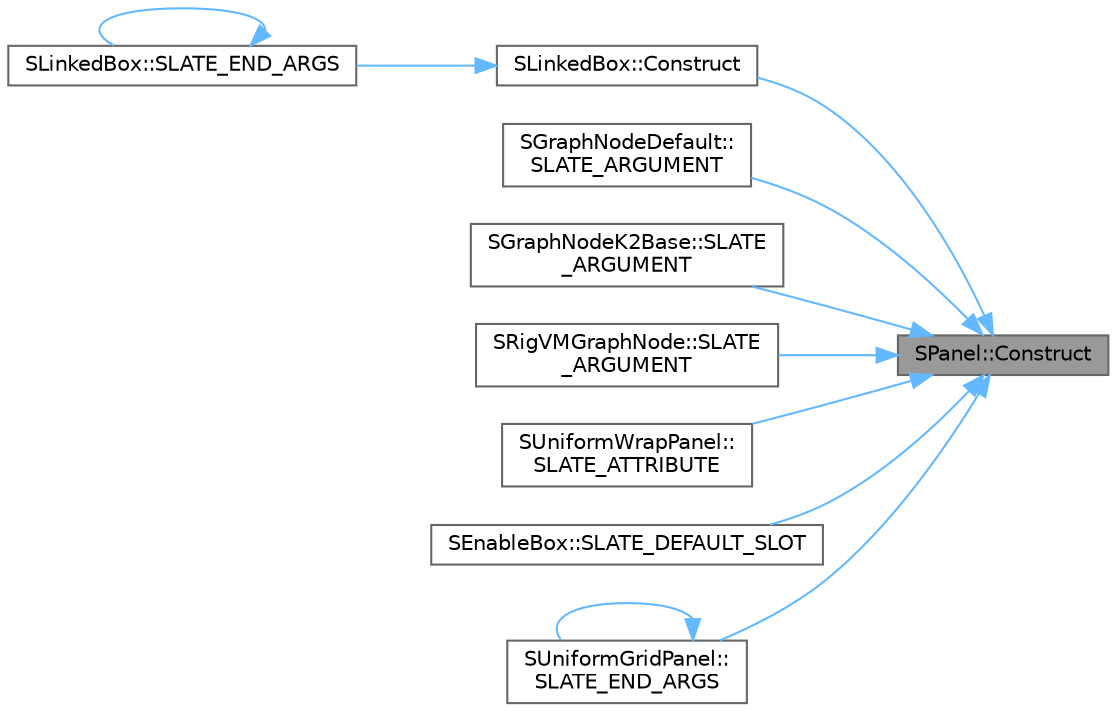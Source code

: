 digraph "SPanel::Construct"
{
 // INTERACTIVE_SVG=YES
 // LATEX_PDF_SIZE
  bgcolor="transparent";
  edge [fontname=Helvetica,fontsize=10,labelfontname=Helvetica,labelfontsize=10];
  node [fontname=Helvetica,fontsize=10,shape=box,height=0.2,width=0.4];
  rankdir="RL";
  Node1 [id="Node000001",label="SPanel::Construct",height=0.2,width=0.4,color="gray40", fillcolor="grey60", style="filled", fontcolor="black",tooltip="Most panels do not create widgets as part of their implementation, so they do not need to implement a..."];
  Node1 -> Node2 [id="edge1_Node000001_Node000002",dir="back",color="steelblue1",style="solid",tooltip=" "];
  Node2 [id="Node000002",label="SLinkedBox::Construct",height=0.2,width=0.4,color="grey40", fillcolor="white", style="filled",URL="$d4/d60/classSLinkedBox.html#a34e10d1a19069ad5b37eeacf82fb7346",tooltip="Most panels do not create widgets as part of their implementation, so they do not need to implement a..."];
  Node2 -> Node3 [id="edge2_Node000002_Node000003",dir="back",color="steelblue1",style="solid",tooltip=" "];
  Node3 [id="Node000003",label="SLinkedBox::SLATE_END_ARGS",height=0.2,width=0.4,color="grey40", fillcolor="white", style="filled",URL="$d4/d60/classSLinkedBox.html#ad06c88ce5fd6473901b93b888cb9d9e2",tooltip=" "];
  Node3 -> Node3 [id="edge3_Node000003_Node000003",dir="back",color="steelblue1",style="solid",tooltip=" "];
  Node1 -> Node4 [id="edge4_Node000001_Node000004",dir="back",color="steelblue1",style="solid",tooltip=" "];
  Node4 [id="Node000004",label="SGraphNodeDefault::\lSLATE_ARGUMENT",height=0.2,width=0.4,color="grey40", fillcolor="white", style="filled",URL="$df/ddb/classSGraphNodeDefault.html#aaadd8601c3e0df12220b50b41e88fc71",tooltip=" "];
  Node1 -> Node5 [id="edge5_Node000001_Node000005",dir="back",color="steelblue1",style="solid",tooltip=" "];
  Node5 [id="Node000005",label="SGraphNodeK2Base::SLATE\l_ARGUMENT",height=0.2,width=0.4,color="grey40", fillcolor="white", style="filled",URL="$d1/d87/classSGraphNodeK2Base.html#a721d5d4893128141471d443de373435f",tooltip=" "];
  Node1 -> Node6 [id="edge6_Node000001_Node000006",dir="back",color="steelblue1",style="solid",tooltip=" "];
  Node6 [id="Node000006",label="SRigVMGraphNode::SLATE\l_ARGUMENT",height=0.2,width=0.4,color="grey40", fillcolor="white", style="filled",URL="$d8/de0/classSRigVMGraphNode.html#a187bd6a0721be4d636dc3cd7cc5f27ad",tooltip=" "];
  Node1 -> Node7 [id="edge7_Node000001_Node000007",dir="back",color="steelblue1",style="solid",tooltip=" "];
  Node7 [id="Node000007",label="SUniformWrapPanel::\lSLATE_ATTRIBUTE",height=0.2,width=0.4,color="grey40", fillcolor="white", style="filled",URL="$d2/d6a/classSUniformWrapPanel.html#af1c76158a629f1075e09fdce286d4124",tooltip="How to distribute the elements among any extra space in a given row."];
  Node1 -> Node8 [id="edge8_Node000001_Node000008",dir="back",color="steelblue1",style="solid",tooltip=" "];
  Node8 [id="Node000008",label="SEnableBox::SLATE_DEFAULT_SLOT",height=0.2,width=0.4,color="grey40", fillcolor="white", style="filled",URL="$d8/d4c/classSEnableBox.html#a7edd1f01b539dbf35d046b5fe5f410e2",tooltip="The widget content to be presented as if the parent were enabled."];
  Node1 -> Node9 [id="edge9_Node000001_Node000009",dir="back",color="steelblue1",style="solid",tooltip=" "];
  Node9 [id="Node000009",label="SUniformGridPanel::\lSLATE_END_ARGS",height=0.2,width=0.4,color="grey40", fillcolor="white", style="filled",URL="$d2/d28/classSUniformGridPanel.html#acd356f7c54ad5ecd9303896d4d409ea5",tooltip=" "];
  Node9 -> Node9 [id="edge10_Node000009_Node000009",dir="back",color="steelblue1",style="solid",tooltip=" "];
}
